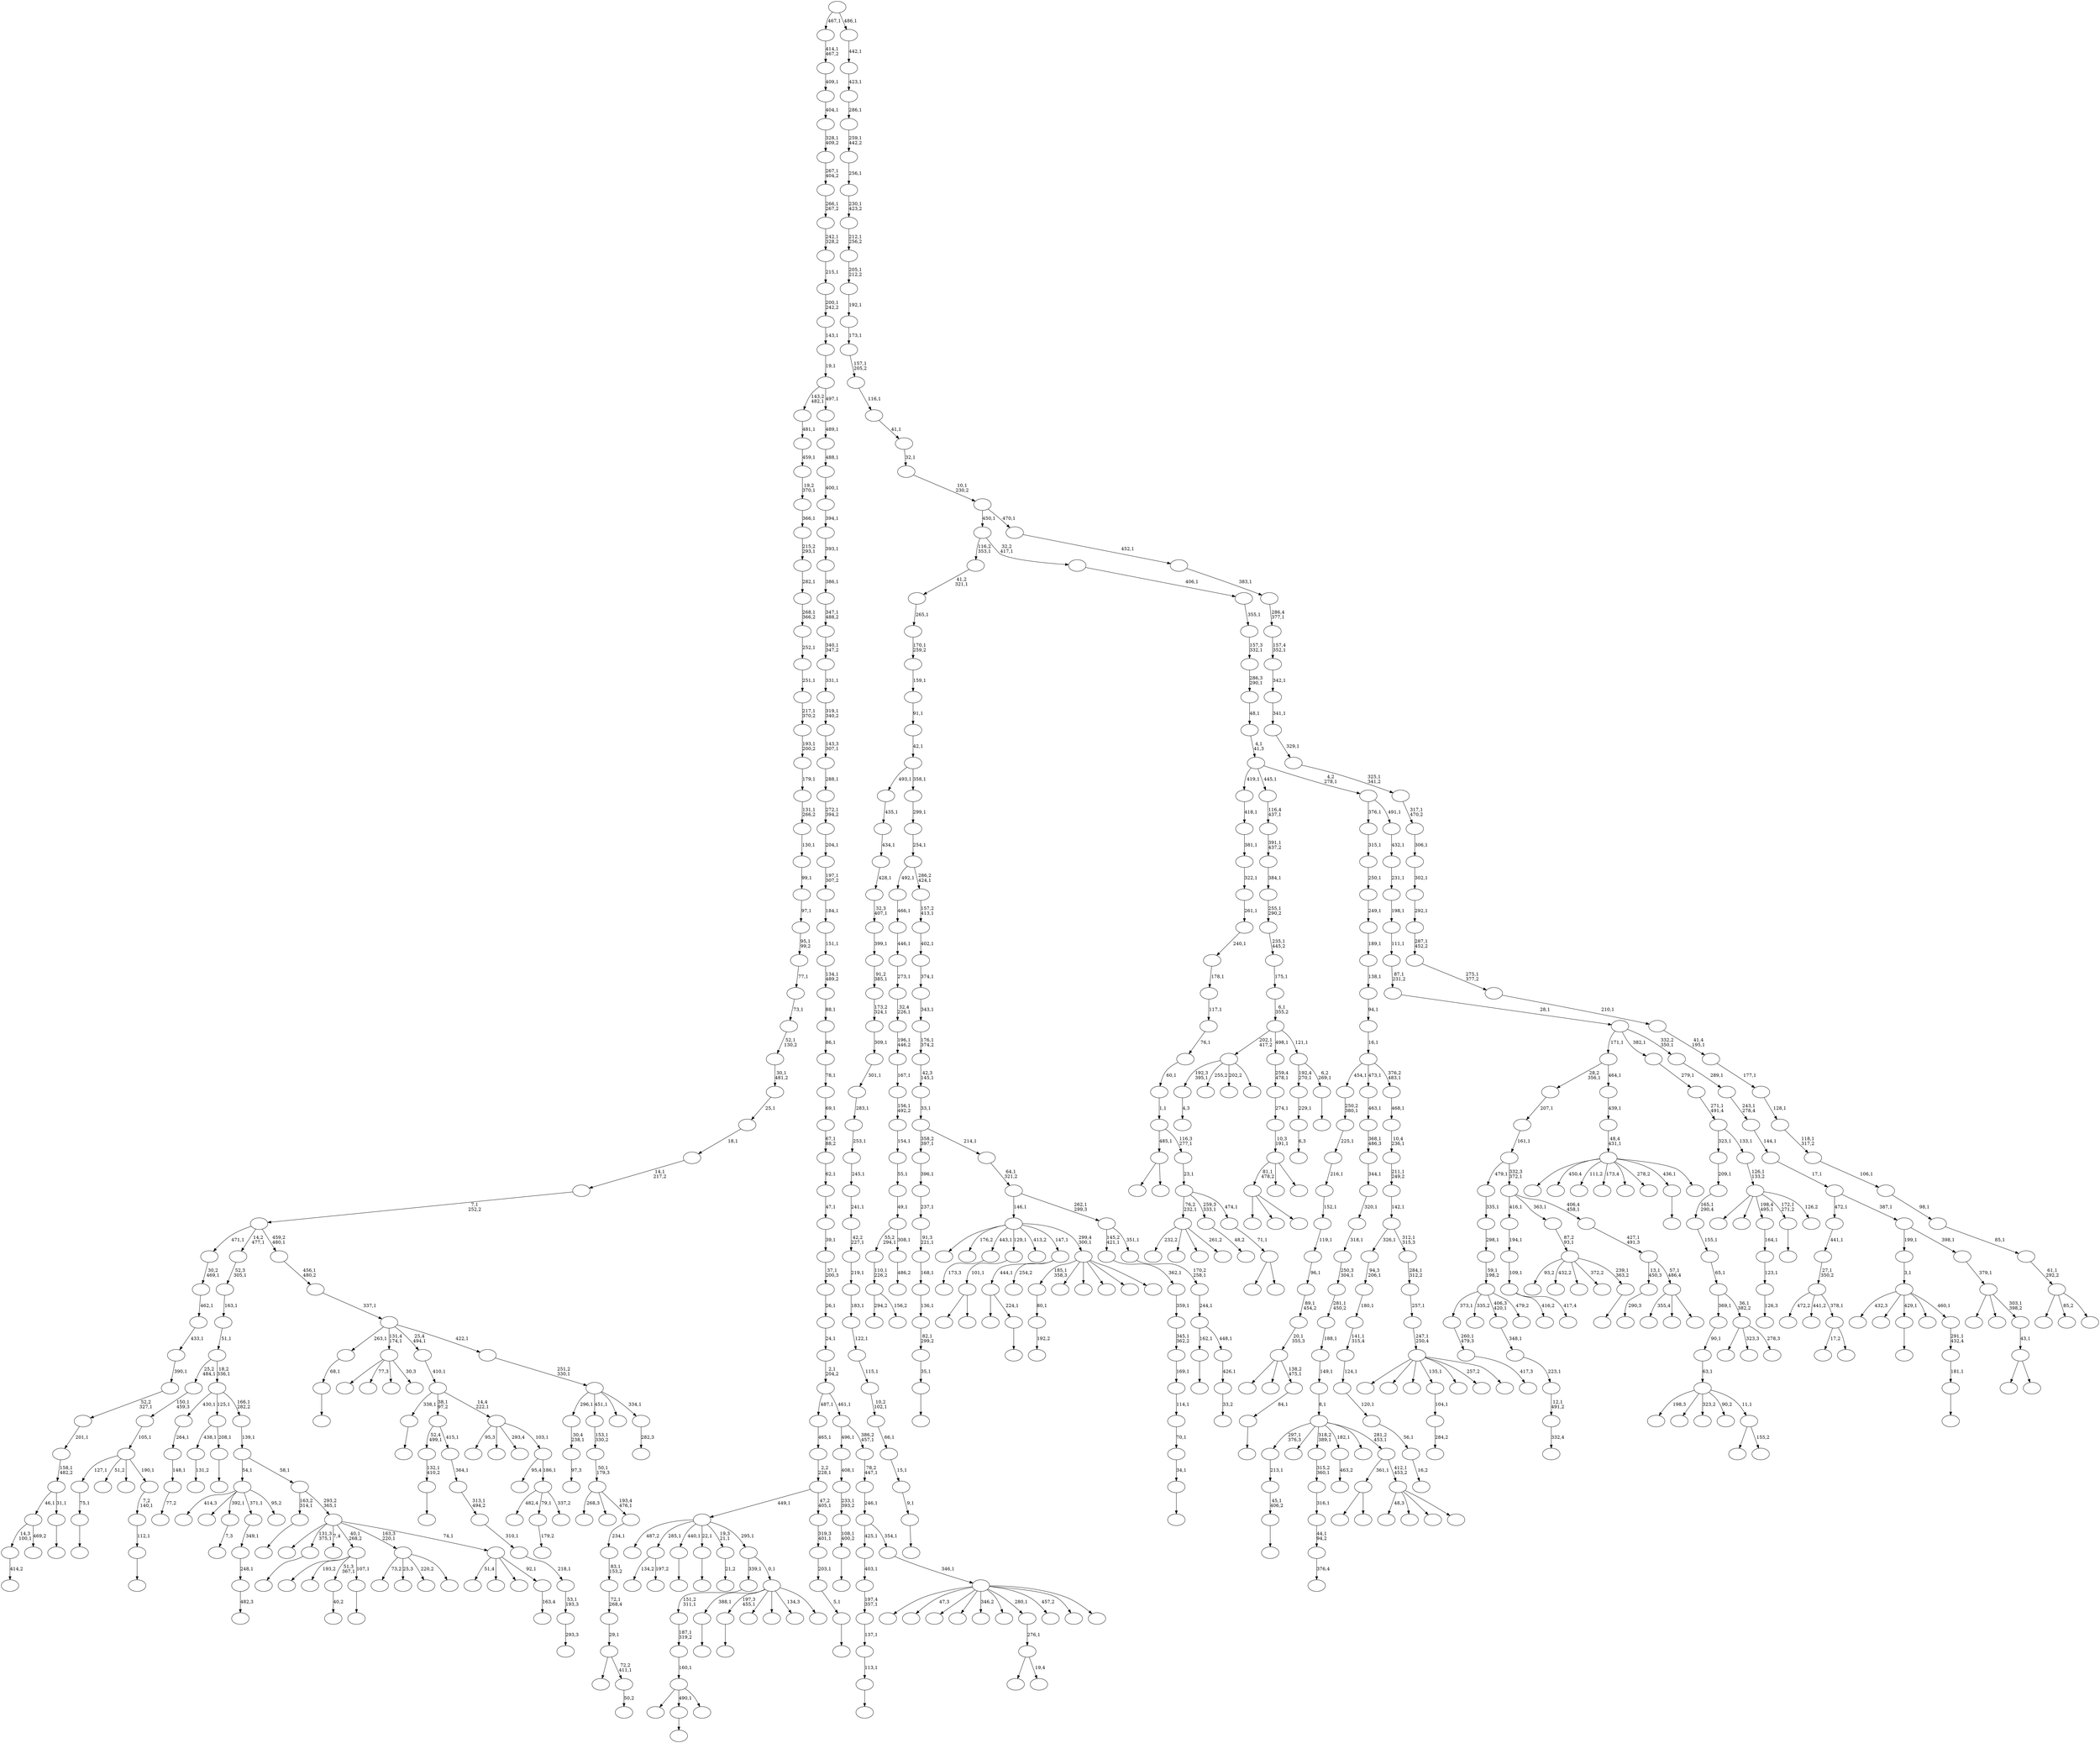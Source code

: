 digraph T {
	700 [label=""]
	699 [label=""]
	698 [label=""]
	697 [label=""]
	696 [label=""]
	695 [label=""]
	694 [label=""]
	693 [label=""]
	692 [label=""]
	691 [label=""]
	690 [label=""]
	689 [label=""]
	688 [label=""]
	687 [label=""]
	686 [label=""]
	685 [label=""]
	684 [label=""]
	683 [label=""]
	682 [label=""]
	681 [label=""]
	680 [label=""]
	679 [label=""]
	678 [label=""]
	677 [label=""]
	676 [label=""]
	675 [label=""]
	674 [label=""]
	673 [label=""]
	672 [label=""]
	671 [label=""]
	670 [label=""]
	669 [label=""]
	668 [label=""]
	667 [label=""]
	666 [label=""]
	665 [label=""]
	664 [label=""]
	663 [label=""]
	662 [label=""]
	661 [label=""]
	660 [label=""]
	659 [label=""]
	658 [label=""]
	657 [label=""]
	656 [label=""]
	655 [label=""]
	654 [label=""]
	653 [label=""]
	652 [label=""]
	651 [label=""]
	650 [label=""]
	649 [label=""]
	648 [label=""]
	647 [label=""]
	646 [label=""]
	645 [label=""]
	644 [label=""]
	643 [label=""]
	642 [label=""]
	641 [label=""]
	640 [label=""]
	639 [label=""]
	638 [label=""]
	637 [label=""]
	636 [label=""]
	635 [label=""]
	634 [label=""]
	633 [label=""]
	632 [label=""]
	631 [label=""]
	630 [label=""]
	629 [label=""]
	628 [label=""]
	627 [label=""]
	626 [label=""]
	625 [label=""]
	624 [label=""]
	623 [label=""]
	622 [label=""]
	621 [label=""]
	620 [label=""]
	619 [label=""]
	618 [label=""]
	617 [label=""]
	616 [label=""]
	615 [label=""]
	614 [label=""]
	613 [label=""]
	612 [label=""]
	611 [label=""]
	610 [label=""]
	609 [label=""]
	608 [label=""]
	607 [label=""]
	606 [label=""]
	605 [label=""]
	604 [label=""]
	603 [label=""]
	602 [label=""]
	601 [label=""]
	600 [label=""]
	599 [label=""]
	598 [label=""]
	597 [label=""]
	596 [label=""]
	595 [label=""]
	594 [label=""]
	593 [label=""]
	592 [label=""]
	591 [label=""]
	590 [label=""]
	589 [label=""]
	588 [label=""]
	587 [label=""]
	586 [label=""]
	585 [label=""]
	584 [label=""]
	583 [label=""]
	582 [label=""]
	581 [label=""]
	580 [label=""]
	579 [label=""]
	578 [label=""]
	577 [label=""]
	576 [label=""]
	575 [label=""]
	574 [label=""]
	573 [label=""]
	572 [label=""]
	571 [label=""]
	570 [label=""]
	569 [label=""]
	568 [label=""]
	567 [label=""]
	566 [label=""]
	565 [label=""]
	564 [label=""]
	563 [label=""]
	562 [label=""]
	561 [label=""]
	560 [label=""]
	559 [label=""]
	558 [label=""]
	557 [label=""]
	556 [label=""]
	555 [label=""]
	554 [label=""]
	553 [label=""]
	552 [label=""]
	551 [label=""]
	550 [label=""]
	549 [label=""]
	548 [label=""]
	547 [label=""]
	546 [label=""]
	545 [label=""]
	544 [label=""]
	543 [label=""]
	542 [label=""]
	541 [label=""]
	540 [label=""]
	539 [label=""]
	538 [label=""]
	537 [label=""]
	536 [label=""]
	535 [label=""]
	534 [label=""]
	533 [label=""]
	532 [label=""]
	531 [label=""]
	530 [label=""]
	529 [label=""]
	528 [label=""]
	527 [label=""]
	526 [label=""]
	525 [label=""]
	524 [label=""]
	523 [label=""]
	522 [label=""]
	521 [label=""]
	520 [label=""]
	519 [label=""]
	518 [label=""]
	517 [label=""]
	516 [label=""]
	515 [label=""]
	514 [label=""]
	513 [label=""]
	512 [label=""]
	511 [label=""]
	510 [label=""]
	509 [label=""]
	508 [label=""]
	507 [label=""]
	506 [label=""]
	505 [label=""]
	504 [label=""]
	503 [label=""]
	502 [label=""]
	501 [label=""]
	500 [label=""]
	499 [label=""]
	498 [label=""]
	497 [label=""]
	496 [label=""]
	495 [label=""]
	494 [label=""]
	493 [label=""]
	492 [label=""]
	491 [label=""]
	490 [label=""]
	489 [label=""]
	488 [label=""]
	487 [label=""]
	486 [label=""]
	485 [label=""]
	484 [label=""]
	483 [label=""]
	482 [label=""]
	481 [label=""]
	480 [label=""]
	479 [label=""]
	478 [label=""]
	477 [label=""]
	476 [label=""]
	475 [label=""]
	474 [label=""]
	473 [label=""]
	472 [label=""]
	471 [label=""]
	470 [label=""]
	469 [label=""]
	468 [label=""]
	467 [label=""]
	466 [label=""]
	465 [label=""]
	464 [label=""]
	463 [label=""]
	462 [label=""]
	461 [label=""]
	460 [label=""]
	459 [label=""]
	458 [label=""]
	457 [label=""]
	456 [label=""]
	455 [label=""]
	454 [label=""]
	453 [label=""]
	452 [label=""]
	451 [label=""]
	450 [label=""]
	449 [label=""]
	448 [label=""]
	447 [label=""]
	446 [label=""]
	445 [label=""]
	444 [label=""]
	443 [label=""]
	442 [label=""]
	441 [label=""]
	440 [label=""]
	439 [label=""]
	438 [label=""]
	437 [label=""]
	436 [label=""]
	435 [label=""]
	434 [label=""]
	433 [label=""]
	432 [label=""]
	431 [label=""]
	430 [label=""]
	429 [label=""]
	428 [label=""]
	427 [label=""]
	426 [label=""]
	425 [label=""]
	424 [label=""]
	423 [label=""]
	422 [label=""]
	421 [label=""]
	420 [label=""]
	419 [label=""]
	418 [label=""]
	417 [label=""]
	416 [label=""]
	415 [label=""]
	414 [label=""]
	413 [label=""]
	412 [label=""]
	411 [label=""]
	410 [label=""]
	409 [label=""]
	408 [label=""]
	407 [label=""]
	406 [label=""]
	405 [label=""]
	404 [label=""]
	403 [label=""]
	402 [label=""]
	401 [label=""]
	400 [label=""]
	399 [label=""]
	398 [label=""]
	397 [label=""]
	396 [label=""]
	395 [label=""]
	394 [label=""]
	393 [label=""]
	392 [label=""]
	391 [label=""]
	390 [label=""]
	389 [label=""]
	388 [label=""]
	387 [label=""]
	386 [label=""]
	385 [label=""]
	384 [label=""]
	383 [label=""]
	382 [label=""]
	381 [label=""]
	380 [label=""]
	379 [label=""]
	378 [label=""]
	377 [label=""]
	376 [label=""]
	375 [label=""]
	374 [label=""]
	373 [label=""]
	372 [label=""]
	371 [label=""]
	370 [label=""]
	369 [label=""]
	368 [label=""]
	367 [label=""]
	366 [label=""]
	365 [label=""]
	364 [label=""]
	363 [label=""]
	362 [label=""]
	361 [label=""]
	360 [label=""]
	359 [label=""]
	358 [label=""]
	357 [label=""]
	356 [label=""]
	355 [label=""]
	354 [label=""]
	353 [label=""]
	352 [label=""]
	351 [label=""]
	350 [label=""]
	349 [label=""]
	348 [label=""]
	347 [label=""]
	346 [label=""]
	345 [label=""]
	344 [label=""]
	343 [label=""]
	342 [label=""]
	341 [label=""]
	340 [label=""]
	339 [label=""]
	338 [label=""]
	337 [label=""]
	336 [label=""]
	335 [label=""]
	334 [label=""]
	333 [label=""]
	332 [label=""]
	331 [label=""]
	330 [label=""]
	329 [label=""]
	328 [label=""]
	327 [label=""]
	326 [label=""]
	325 [label=""]
	324 [label=""]
	323 [label=""]
	322 [label=""]
	321 [label=""]
	320 [label=""]
	319 [label=""]
	318 [label=""]
	317 [label=""]
	316 [label=""]
	315 [label=""]
	314 [label=""]
	313 [label=""]
	312 [label=""]
	311 [label=""]
	310 [label=""]
	309 [label=""]
	308 [label=""]
	307 [label=""]
	306 [label=""]
	305 [label=""]
	304 [label=""]
	303 [label=""]
	302 [label=""]
	301 [label=""]
	300 [label=""]
	299 [label=""]
	298 [label=""]
	297 [label=""]
	296 [label=""]
	295 [label=""]
	294 [label=""]
	293 [label=""]
	292 [label=""]
	291 [label=""]
	290 [label=""]
	289 [label=""]
	288 [label=""]
	287 [label=""]
	286 [label=""]
	285 [label=""]
	284 [label=""]
	283 [label=""]
	282 [label=""]
	281 [label=""]
	280 [label=""]
	279 [label=""]
	278 [label=""]
	277 [label=""]
	276 [label=""]
	275 [label=""]
	274 [label=""]
	273 [label=""]
	272 [label=""]
	271 [label=""]
	270 [label=""]
	269 [label=""]
	268 [label=""]
	267 [label=""]
	266 [label=""]
	265 [label=""]
	264 [label=""]
	263 [label=""]
	262 [label=""]
	261 [label=""]
	260 [label=""]
	259 [label=""]
	258 [label=""]
	257 [label=""]
	256 [label=""]
	255 [label=""]
	254 [label=""]
	253 [label=""]
	252 [label=""]
	251 [label=""]
	250 [label=""]
	249 [label=""]
	248 [label=""]
	247 [label=""]
	246 [label=""]
	245 [label=""]
	244 [label=""]
	243 [label=""]
	242 [label=""]
	241 [label=""]
	240 [label=""]
	239 [label=""]
	238 [label=""]
	237 [label=""]
	236 [label=""]
	235 [label=""]
	234 [label=""]
	233 [label=""]
	232 [label=""]
	231 [label=""]
	230 [label=""]
	229 [label=""]
	228 [label=""]
	227 [label=""]
	226 [label=""]
	225 [label=""]
	224 [label=""]
	223 [label=""]
	222 [label=""]
	221 [label=""]
	220 [label=""]
	219 [label=""]
	218 [label=""]
	217 [label=""]
	216 [label=""]
	215 [label=""]
	214 [label=""]
	213 [label=""]
	212 [label=""]
	211 [label=""]
	210 [label=""]
	209 [label=""]
	208 [label=""]
	207 [label=""]
	206 [label=""]
	205 [label=""]
	204 [label=""]
	203 [label=""]
	202 [label=""]
	201 [label=""]
	200 [label=""]
	199 [label=""]
	198 [label=""]
	197 [label=""]
	196 [label=""]
	195 [label=""]
	194 [label=""]
	193 [label=""]
	192 [label=""]
	191 [label=""]
	190 [label=""]
	189 [label=""]
	188 [label=""]
	187 [label=""]
	186 [label=""]
	185 [label=""]
	184 [label=""]
	183 [label=""]
	182 [label=""]
	181 [label=""]
	180 [label=""]
	179 [label=""]
	178 [label=""]
	177 [label=""]
	176 [label=""]
	175 [label=""]
	174 [label=""]
	173 [label=""]
	172 [label=""]
	171 [label=""]
	170 [label=""]
	169 [label=""]
	168 [label=""]
	167 [label=""]
	166 [label=""]
	165 [label=""]
	164 [label=""]
	163 [label=""]
	162 [label=""]
	161 [label=""]
	160 [label=""]
	159 [label=""]
	158 [label=""]
	157 [label=""]
	156 [label=""]
	155 [label=""]
	154 [label=""]
	153 [label=""]
	152 [label=""]
	151 [label=""]
	150 [label=""]
	149 [label=""]
	148 [label=""]
	147 [label=""]
	146 [label=""]
	145 [label=""]
	144 [label=""]
	143 [label=""]
	142 [label=""]
	141 [label=""]
	140 [label=""]
	139 [label=""]
	138 [label=""]
	137 [label=""]
	136 [label=""]
	135 [label=""]
	134 [label=""]
	133 [label=""]
	132 [label=""]
	131 [label=""]
	130 [label=""]
	129 [label=""]
	128 [label=""]
	127 [label=""]
	126 [label=""]
	125 [label=""]
	124 [label=""]
	123 [label=""]
	122 [label=""]
	121 [label=""]
	120 [label=""]
	119 [label=""]
	118 [label=""]
	117 [label=""]
	116 [label=""]
	115 [label=""]
	114 [label=""]
	113 [label=""]
	112 [label=""]
	111 [label=""]
	110 [label=""]
	109 [label=""]
	108 [label=""]
	107 [label=""]
	106 [label=""]
	105 [label=""]
	104 [label=""]
	103 [label=""]
	102 [label=""]
	101 [label=""]
	100 [label=""]
	99 [label=""]
	98 [label=""]
	97 [label=""]
	96 [label=""]
	95 [label=""]
	94 [label=""]
	93 [label=""]
	92 [label=""]
	91 [label=""]
	90 [label=""]
	89 [label=""]
	88 [label=""]
	87 [label=""]
	86 [label=""]
	85 [label=""]
	84 [label=""]
	83 [label=""]
	82 [label=""]
	81 [label=""]
	80 [label=""]
	79 [label=""]
	78 [label=""]
	77 [label=""]
	76 [label=""]
	75 [label=""]
	74 [label=""]
	73 [label=""]
	72 [label=""]
	71 [label=""]
	70 [label=""]
	69 [label=""]
	68 [label=""]
	67 [label=""]
	66 [label=""]
	65 [label=""]
	64 [label=""]
	63 [label=""]
	62 [label=""]
	61 [label=""]
	60 [label=""]
	59 [label=""]
	58 [label=""]
	57 [label=""]
	56 [label=""]
	55 [label=""]
	54 [label=""]
	53 [label=""]
	52 [label=""]
	51 [label=""]
	50 [label=""]
	49 [label=""]
	48 [label=""]
	47 [label=""]
	46 [label=""]
	45 [label=""]
	44 [label=""]
	43 [label=""]
	42 [label=""]
	41 [label=""]
	40 [label=""]
	39 [label=""]
	38 [label=""]
	37 [label=""]
	36 [label=""]
	35 [label=""]
	34 [label=""]
	33 [label=""]
	32 [label=""]
	31 [label=""]
	30 [label=""]
	29 [label=""]
	28 [label=""]
	27 [label=""]
	26 [label=""]
	25 [label=""]
	24 [label=""]
	23 [label=""]
	22 [label=""]
	21 [label=""]
	20 [label=""]
	19 [label=""]
	18 [label=""]
	17 [label=""]
	16 [label=""]
	15 [label=""]
	14 [label=""]
	13 [label=""]
	12 [label=""]
	11 [label=""]
	10 [label=""]
	9 [label=""]
	8 [label=""]
	7 [label=""]
	6 [label=""]
	5 [label=""]
	4 [label=""]
	3 [label=""]
	2 [label=""]
	1 [label=""]
	0 [label=""]
	699 -> 700 [label="97,3"]
	698 -> 699 [label="30,4\n238,1"]
	694 -> 695 [label="131,2"]
	691 -> 692 [label="414,2"]
	684 -> 685 [label="4,3"]
	682 -> 683 [label="16,2"]
	681 -> 682 [label="56,1"]
	680 -> 681 [label="120,1"]
	679 -> 680 [label="124,1"]
	678 -> 679 [label="141,1\n315,4"]
	677 -> 678 [label="180,1"]
	676 -> 677 [label="94,3\n206,1"]
	674 -> 675 [label=""]
	673 -> 674 [label="75,1"]
	662 -> 663 [label=""]
	659 -> 660 [label=""]
	658 -> 659 [label="35,1"]
	657 -> 658 [label="82,1\n299,2"]
	656 -> 657 [label="136,1"]
	655 -> 656 [label="168,1"]
	654 -> 655 [label="91,3\n221,1"]
	653 -> 654 [label="237,1"]
	652 -> 653 [label="396,1"]
	650 -> 651 [label="192,2"]
	649 -> 650 [label="80,1"]
	642 -> 643 [label=""]
	629 -> 630 [label=""]
	628 -> 629 [label="45,1\n406,2"]
	627 -> 628 [label="213,1"]
	619 -> 620 [label=""]
	615 -> 616 [label=""]
	612 -> 613 [label=""]
	611 -> 612 [label="132,1\n410,2"]
	601 -> 602 [label="290,3"]
	599 -> 600 [label="173,3"]
	596 -> 597 [label=""]
	595 -> 596 [label="9,1"]
	594 -> 595 [label="15,1"]
	593 -> 594 [label="66,1"]
	592 -> 593 [label="10,2\n102,1"]
	591 -> 592 [label="115,1"]
	590 -> 591 [label="122,1"]
	589 -> 590 [label="183,1"]
	588 -> 589 [label="219,1"]
	587 -> 588 [label="42,2\n227,1"]
	586 -> 587 [label="241,1"]
	585 -> 586 [label="245,1"]
	584 -> 585 [label="253,1"]
	583 -> 584 [label="283,1"]
	582 -> 583 [label="301,1"]
	581 -> 582 [label="309,1"]
	580 -> 581 [label="173,2\n324,1"]
	579 -> 580 [label="91,2\n385,1"]
	578 -> 579 [label="399,1"]
	577 -> 578 [label="32,3\n407,1"]
	576 -> 577 [label="428,1"]
	575 -> 576 [label="434,1"]
	574 -> 575 [label="435,1"]
	572 -> 573 [label=""]
	569 -> 570 [label="284,2"]
	568 -> 569 [label="104,1"]
	565 -> 566 [label="6,3"]
	564 -> 565 [label="229,1"]
	562 -> 646 [label="134,2"]
	562 -> 563 [label="197,2"]
	560 -> 561 [label=""]
	557 -> 558 [label=""]
	556 -> 557 [label="34,1"]
	555 -> 556 [label="70,1"]
	554 -> 555 [label="114,1"]
	553 -> 554 [label="169,1"]
	552 -> 553 [label="345,1\n362,2"]
	551 -> 552 [label="359,1"]
	550 -> 551 [label="362,1"]
	548 -> 549 [label="417,3"]
	547 -> 548 [label="260,1\n479,3"]
	545 -> 664 [label=""]
	545 -> 623 [label=""]
	545 -> 546 [label=""]
	543 -> 544 [label=""]
	542 -> 543 [label="108,1\n400,2"]
	541 -> 542 [label="233,1\n393,2"]
	540 -> 541 [label="408,1"]
	537 -> 637 [label=""]
	537 -> 538 [label=""]
	536 -> 537 [label="101,1"]
	533 -> 534 [label="7,3"]
	529 -> 696 [label="294,2"]
	529 -> 530 [label="156,2"]
	528 -> 529 [label="110,1\n226,2"]
	526 -> 527 [label="40,2"]
	524 -> 525 [label=""]
	523 -> 524 [label="112,1"]
	522 -> 523 [label="7,2\n140,1"]
	521 -> 673 [label="127,1"]
	521 -> 648 [label="51,2"]
	521 -> 604 [label=""]
	521 -> 522 [label="190,1"]
	520 -> 521 [label="105,1"]
	519 -> 520 [label="150,1\n459,3"]
	517 -> 518 [label=""]
	511 -> 512 [label=""]
	510 -> 511 [label="68,1"]
	508 -> 509 [label=""]
	507 -> 626 [label=""]
	507 -> 508 [label="224,1"]
	505 -> 506 [label="486,2"]
	504 -> 528 [label="55,2\n294,1"]
	504 -> 505 [label="308,1"]
	503 -> 504 [label="49,1"]
	502 -> 503 [label="55,1"]
	501 -> 502 [label="154,1"]
	500 -> 501 [label="156,1\n492,2"]
	499 -> 500 [label="167,1"]
	498 -> 499 [label="196,1\n446,2"]
	497 -> 498 [label="32,4\n226,1"]
	496 -> 497 [label="273,1"]
	495 -> 496 [label="446,1"]
	494 -> 495 [label="466,1"]
	492 -> 493 [label=""]
	487 -> 684 [label="192,3\n395,1"]
	487 -> 661 [label="255,2"]
	487 -> 607 [label="202,2"]
	487 -> 488 [label=""]
	484 -> 485 [label=""]
	480 -> 516 [label="416,2"]
	480 -> 481 [label="417,4"]
	479 -> 480 [label="109,1"]
	478 -> 479 [label="194,1"]
	470 -> 471 [label="293,3"]
	469 -> 470 [label="53,1\n193,3"]
	468 -> 469 [label="218,1"]
	467 -> 468 [label="310,1"]
	466 -> 467 [label="313,1\n494,2"]
	465 -> 466 [label="364,1"]
	464 -> 611 [label="52,4\n499,1"]
	464 -> 465 [label="415,1"]
	461 -> 462 [label="126,3"]
	460 -> 461 [label="123,1"]
	459 -> 460 [label="164,1"]
	457 -> 458 [label=""]
	450 -> 451 [label="376,4"]
	449 -> 450 [label="44,1\n94,2"]
	448 -> 449 [label="316,1"]
	447 -> 448 [label="315,2\n360,1"]
	445 -> 446 [label="463,2"]
	443 -> 444 [label=""]
	442 -> 443 [label="84,1"]
	441 -> 515 [label=""]
	441 -> 513 [label=""]
	441 -> 442 [label="138,2\n475,1"]
	440 -> 441 [label="20,1\n355,3"]
	439 -> 440 [label="89,1\n454,2"]
	438 -> 439 [label="96,1"]
	437 -> 438 [label="119,1"]
	436 -> 437 [label="152,1"]
	435 -> 436 [label="216,1"]
	434 -> 435 [label="225,1"]
	433 -> 434 [label="250,2\n380,1"]
	431 -> 432 [label="21,2"]
	429 -> 430 [label="482,3"]
	428 -> 429 [label="248,1"]
	427 -> 428 [label="349,1"]
	425 -> 618 [label="232,2"]
	425 -> 531 [label=""]
	425 -> 472 [label=""]
	425 -> 426 [label="261,2"]
	420 -> 609 [label=""]
	420 -> 421 [label="155,2"]
	419 -> 690 [label="198,3"]
	419 -> 640 [label=""]
	419 -> 633 [label="323,2"]
	419 -> 598 [label="90,2"]
	419 -> 420 [label="11,1"]
	418 -> 419 [label="63,1"]
	417 -> 418 [label="90,1"]
	415 -> 416 [label=""]
	414 -> 415 [label="113,1"]
	413 -> 414 [label="137,1"]
	412 -> 413 [label="197,4\n357,1"]
	411 -> 412 [label="403,1"]
	405 -> 507 [label="444,1"]
	405 -> 406 [label="254,2"]
	403 -> 691 [label="14,3\n100,1"]
	403 -> 404 [label="469,2"]
	400 -> 401 [label=""]
	399 -> 645 [label=""]
	399 -> 567 [label="193,2"]
	399 -> 526 [label="51,3\n367,1"]
	399 -> 400 [label="107,1"]
	397 -> 398 [label="48,2"]
	395 -> 687 [label="17,2"]
	395 -> 396 [label=""]
	394 -> 689 [label="472,2"]
	394 -> 473 [label="441,2"]
	394 -> 395 [label="378,1"]
	393 -> 394 [label="27,1\n350,2"]
	392 -> 393 [label="441,1"]
	390 -> 391 [label="77,2"]
	389 -> 390 [label="148,1"]
	388 -> 389 [label="264,1"]
	384 -> 385 [label=""]
	383 -> 384 [label="181,1"]
	382 -> 383 [label="291,1\n432,4"]
	381 -> 672 [label="432,3"]
	381 -> 668 [label=""]
	381 -> 615 [label="429,1"]
	381 -> 475 [label=""]
	381 -> 382 [label="460,1"]
	380 -> 381 [label="3,1"]
	377 -> 378 [label=""]
	376 -> 403 [label="46,1"]
	376 -> 377 [label="31,1"]
	375 -> 376 [label="158,1\n482,2"]
	374 -> 375 [label="201,1"]
	373 -> 374 [label="52,2\n327,1"]
	372 -> 373 [label="390,1"]
	371 -> 372 [label="433,1"]
	370 -> 371 [label="462,1"]
	369 -> 370 [label="30,2\n469,1"]
	367 -> 532 [label=""]
	367 -> 368 [label=""]
	364 -> 614 [label=""]
	364 -> 559 [label="323,3"]
	364 -> 365 [label="278,3"]
	363 -> 417 [label="369,1"]
	363 -> 364 [label="36,1\n382,2"]
	362 -> 363 [label="65,1"]
	361 -> 362 [label="155,1"]
	360 -> 361 [label="165,1\n290,4"]
	359 -> 360 [label="209,1"]
	357 -> 634 [label="414,3"]
	357 -> 610 [label=""]
	357 -> 533 [label="392,1"]
	357 -> 427 [label="371,1"]
	357 -> 358 [label="95,2"]
	355 -> 356 [label="332,4"]
	354 -> 355 [label="12,1\n491,2"]
	353 -> 354 [label="223,1"]
	352 -> 353 [label="348,1"]
	346 -> 347 [label=""]
	345 -> 694 [label="438,1"]
	345 -> 346 [label="208,1"]
	343 -> 622 [label=""]
	343 -> 605 [label="77,3"]
	343 -> 571 [label=""]
	343 -> 344 [label="30,3"]
	340 -> 539 [label=""]
	340 -> 341 [label=""]
	337 -> 636 [label=""]
	337 -> 457 [label="490,1"]
	337 -> 338 [label=""]
	336 -> 337 [label="160,1"]
	335 -> 336 [label="187,1\n319,2"]
	334 -> 335 [label="151,2\n311,1"]
	332 -> 454 [label=""]
	332 -> 333 [label="19,4"]
	331 -> 332 [label="276,1"]
	327 -> 671 [label="73,2"]
	327 -> 486 [label="25,3"]
	327 -> 482 [label="220,2"]
	327 -> 328 [label=""]
	325 -> 326 [label=""]
	324 -> 624 [label="93,2"]
	324 -> 490 [label="432,2"]
	324 -> 410 [label=""]
	324 -> 350 [label="372,2"]
	324 -> 325 [label="239,1\n363,2"]
	323 -> 324 [label="87,2\n93,1"]
	321 -> 697 [label="48,3"]
	321 -> 514 [label=""]
	321 -> 452 [label=""]
	321 -> 322 [label=""]
	320 -> 367 [label="361,1"]
	320 -> 321 [label="412,1\n453,2"]
	319 -> 627 [label="297,1\n376,3"]
	319 -> 608 [label=""]
	319 -> 447 [label="318,2\n389,1"]
	319 -> 445 [label="182,1"]
	319 -> 379 [label=""]
	319 -> 320 [label="281,2\n453,1"]
	318 -> 319 [label="8,1"]
	317 -> 318 [label="149,1"]
	316 -> 317 [label="188,1"]
	315 -> 316 [label="281,1\n450,2"]
	314 -> 315 [label="250,3\n304,1"]
	313 -> 314 [label="318,1"]
	312 -> 313 [label="320,1"]
	311 -> 312 [label="344,1"]
	310 -> 311 [label="368,1\n486,3"]
	309 -> 310 [label="463,1"]
	307 -> 308 [label="179,2"]
	305 -> 306 [label="163,4"]
	304 -> 667 [label="51,4"]
	304 -> 647 [label=""]
	304 -> 603 [label=""]
	304 -> 305 [label="92,1"]
	303 -> 632 [label=""]
	303 -> 560 [label="131,3\n375,1"]
	303 -> 483 [label="7,4"]
	303 -> 399 [label="40,1\n268,2"]
	303 -> 327 [label="163,3\n220,1"]
	303 -> 304 [label="74,1"]
	302 -> 517 [label="163,2\n314,1"]
	302 -> 303 [label="293,2\n365,1"]
	301 -> 357 [label="54,1"]
	301 -> 302 [label="58,1"]
	300 -> 301 [label="139,1"]
	299 -> 388 [label="430,1"]
	299 -> 345 [label="125,1"]
	299 -> 300 [label="166,1\n282,2"]
	298 -> 519 [label="25,2\n484,1"]
	298 -> 299 [label="18,2\n336,1"]
	297 -> 298 [label="51,1"]
	296 -> 297 [label="163,1"]
	295 -> 296 [label="52,3\n305,1"]
	293 -> 547 [label="373,1"]
	293 -> 408 [label="335,2"]
	293 -> 352 [label="406,3\n420,1"]
	293 -> 294 [label="479,2"]
	292 -> 293 [label="59,1\n198,2"]
	291 -> 292 [label="298,1"]
	290 -> 291 [label="335,1"]
	288 -> 289 [label=""]
	286 -> 287 [label=""]
	284 -> 688 [label=""]
	284 -> 670 [label=""]
	284 -> 621 [label=""]
	284 -> 568 [label="135,1"]
	284 -> 455 [label=""]
	284 -> 330 [label="257,2"]
	284 -> 285 [label=""]
	283 -> 284 [label="247,1\n250,4"]
	282 -> 283 [label="257,1"]
	281 -> 282 [label="284,1\n312,2"]
	280 -> 676 [label="326,1"]
	280 -> 281 [label="312,1\n315,3"]
	279 -> 280 [label="142,1"]
	278 -> 279 [label="211,1\n249,2"]
	277 -> 278 [label="10,4\n236,1"]
	276 -> 277 [label="468,1"]
	275 -> 433 [label="454,1"]
	275 -> 309 [label="473,1"]
	275 -> 276 [label="376,2\n483,1"]
	274 -> 275 [label="16,1"]
	273 -> 274 [label="94,1"]
	272 -> 273 [label="138,1"]
	271 -> 272 [label="189,1"]
	270 -> 271 [label="249,1"]
	269 -> 270 [label="250,1"]
	268 -> 269 [label="315,1"]
	265 -> 642 [label="388,1"]
	265 -> 619 [label="197,3\n455,1"]
	265 -> 476 [label=""]
	265 -> 409 [label=""]
	265 -> 351 [label="134,3"]
	265 -> 266 [label=""]
	264 -> 334 [label="339,1"]
	264 -> 265 [label="0,1"]
	263 -> 638 [label="487,2"]
	263 -> 562 [label="285,1"]
	263 -> 492 [label="440,1"]
	263 -> 484 [label="22,1"]
	263 -> 431 [label="19,3\n21,1"]
	263 -> 264 [label="295,1"]
	260 -> 606 [label="355,4"]
	260 -> 342 [label=""]
	260 -> 261 [label=""]
	259 -> 601 [label="13,1\n450,3"]
	259 -> 260 [label="57,1\n486,4"]
	258 -> 259 [label="427,1\n491,3"]
	257 -> 478 [label="416,1"]
	257 -> 323 [label="363,1"]
	257 -> 258 [label="406,4\n458,1"]
	256 -> 290 [label="479,1"]
	256 -> 257 [label="332,3\n372,1"]
	255 -> 256 [label="161,1"]
	254 -> 255 [label="207,1"]
	252 -> 545 [label="81,1\n478,2"]
	252 -> 491 [label=""]
	252 -> 253 [label=""]
	251 -> 252 [label="10,3\n191,1"]
	250 -> 251 [label="274,1"]
	249 -> 250 [label="259,4\n478,1"]
	247 -> 649 [label="185,1\n358,3"]
	247 -> 489 [label=""]
	247 -> 463 [label=""]
	247 -> 407 [label=""]
	247 -> 339 [label=""]
	247 -> 248 [label=""]
	246 -> 665 [label=""]
	246 -> 639 [label="176,2"]
	246 -> 599 [label="443,1"]
	246 -> 536 [label="129,1"]
	246 -> 535 [label="413,2"]
	246 -> 405 [label="147,1"]
	246 -> 247 [label="299,4\n300,1"]
	241 -> 242 [label="50,2"]
	240 -> 686 [label=""]
	240 -> 241 [label="72,2\n411,1"]
	239 -> 240 [label="29,1"]
	238 -> 239 [label="72,1\n268,4"]
	237 -> 238 [label="83,1\n153,2"]
	236 -> 237 [label="234,1"]
	235 -> 617 [label="268,3"]
	235 -> 243 [label=""]
	235 -> 236 [label="193,4\n476,1"]
	234 -> 235 [label="50,1\n179,3"]
	233 -> 234 [label="153,1\n330,2"]
	231 -> 631 [label="482,4"]
	231 -> 307 [label="79,1"]
	231 -> 232 [label="337,2"]
	230 -> 262 [label="95,4"]
	230 -> 231 [label="186,1"]
	229 -> 693 [label="95,3"]
	229 -> 267 [label=""]
	229 -> 244 [label="293,4"]
	229 -> 230 [label="103,1"]
	228 -> 662 [label="338,1"]
	228 -> 464 [label="38,1\n97,2"]
	228 -> 229 [label="14,4\n222,1"]
	227 -> 228 [label="410,1"]
	225 -> 349 [label=""]
	225 -> 226 [label=""]
	224 -> 225 [label="71,1"]
	223 -> 425 [label="76,2\n232,1"]
	223 -> 397 [label="259,3\n333,1"]
	223 -> 224 [label="474,1"]
	222 -> 223 [label="23,1"]
	221 -> 340 [label="485,1"]
	221 -> 222 [label="116,3\n277,1"]
	220 -> 221 [label="1,1"]
	219 -> 220 [label="60,1"]
	218 -> 219 [label="76,1"]
	217 -> 218 [label="117,1"]
	216 -> 217 [label="178,1"]
	215 -> 216 [label="240,1"]
	214 -> 215 [label="261,1"]
	213 -> 214 [label="322,1"]
	212 -> 213 [label="381,1"]
	211 -> 212 [label="418,1"]
	209 -> 477 [label=""]
	209 -> 474 [label="450,4"]
	209 -> 423 [label="111,2"]
	209 -> 402 [label="173,4"]
	209 -> 386 [label=""]
	209 -> 366 [label="278,2"]
	209 -> 288 [label="436,1"]
	209 -> 210 [label=""]
	208 -> 209 [label="48,4\n431,1"]
	207 -> 208 [label="439,1"]
	206 -> 254 [label="28,2\n356,1"]
	206 -> 207 [label="464,1"]
	203 -> 204 [label="282,3"]
	202 -> 698 [label="296,1"]
	202 -> 233 [label="451,1"]
	202 -> 205 [label=""]
	202 -> 203 [label="334,1"]
	201 -> 202 [label="251,2\n330,1"]
	200 -> 510 [label="263,1"]
	200 -> 343 [label="131,4\n174,1"]
	200 -> 227 [label="25,4\n494,1"]
	200 -> 201 [label="422,1"]
	199 -> 200 [label="337,1"]
	198 -> 199 [label="456,1\n480,2"]
	197 -> 369 [label="471,1"]
	197 -> 295 [label="14,2\n477,1"]
	197 -> 198 [label="459,2\n480,1"]
	196 -> 197 [label="7,1\n252,2"]
	195 -> 196 [label="14,1\n217,2"]
	194 -> 195 [label="18,1"]
	193 -> 194 [label="25,1"]
	192 -> 193 [label="30,1\n481,2"]
	191 -> 192 [label="52,1\n130,2"]
	190 -> 191 [label="73,1"]
	189 -> 190 [label="77,1"]
	188 -> 189 [label="95,1\n99,2"]
	187 -> 188 [label="97,1"]
	186 -> 187 [label="99,1"]
	185 -> 186 [label="130,1"]
	184 -> 185 [label="131,1\n266,2"]
	183 -> 184 [label="179,1"]
	182 -> 183 [label="193,1\n200,2"]
	181 -> 182 [label="217,1\n370,2"]
	180 -> 181 [label="251,1"]
	179 -> 180 [label="252,1"]
	178 -> 179 [label="268,1\n366,2"]
	177 -> 178 [label="282,1"]
	176 -> 177 [label="215,2\n293,1"]
	175 -> 176 [label="366,1"]
	174 -> 175 [label="19,2\n370,1"]
	173 -> 174 [label="459,1"]
	172 -> 173 [label="481,1"]
	170 -> 171 [label=""]
	169 -> 170 [label="5,1"]
	168 -> 169 [label="203,1"]
	167 -> 168 [label="319,3\n401,1"]
	166 -> 263 [label="449,1"]
	166 -> 167 [label="47,2\n405,1"]
	165 -> 166 [label="2,2\n228,1"]
	164 -> 165 [label="465,1"]
	161 -> 162 [label=""]
	160 -> 564 [label="192,4\n270,1"]
	160 -> 161 [label="6,2\n269,1"]
	159 -> 487 [label="202,1\n417,2"]
	159 -> 249 [label="498,1"]
	159 -> 160 [label="121,1"]
	158 -> 159 [label="6,1\n355,2"]
	157 -> 158 [label="175,1"]
	156 -> 157 [label="235,1\n445,2"]
	155 -> 156 [label="255,1\n290,2"]
	154 -> 155 [label="384,1"]
	153 -> 154 [label="391,1\n437,2"]
	152 -> 153 [label="116,4\n437,1"]
	150 -> 669 [label=""]
	150 -> 625 [label=""]
	150 -> 459 [label="198,4\n495,1"]
	150 -> 286 [label="172,1\n271,2"]
	150 -> 151 [label="126,2"]
	149 -> 150 [label="126,1\n133,2"]
	148 -> 359 [label="323,1"]
	148 -> 149 [label="133,1"]
	147 -> 148 [label="271,1\n491,4"]
	146 -> 147 [label="279,1"]
	144 -> 666 [label=""]
	144 -> 644 [label="47,3"]
	144 -> 641 [label=""]
	144 -> 424 [label=""]
	144 -> 422 [label="346,2"]
	144 -> 387 [label=""]
	144 -> 331 [label="280,1"]
	144 -> 245 [label="457,2"]
	144 -> 163 [label=""]
	144 -> 145 [label=""]
	143 -> 144 [label="346,1"]
	142 -> 411 [label="425,1"]
	142 -> 143 [label="354,1"]
	141 -> 142 [label="246,1"]
	140 -> 141 [label="78,2\n447,1"]
	139 -> 540 [label="496,1"]
	139 -> 140 [label="386,2\n457,1"]
	138 -> 164 [label="487,1"]
	138 -> 139 [label="461,1"]
	137 -> 138 [label="2,1\n204,2"]
	136 -> 137 [label="24,1"]
	135 -> 136 [label="26,1"]
	134 -> 135 [label="37,1\n200,3"]
	133 -> 134 [label="39,1"]
	132 -> 133 [label="47,1"]
	131 -> 132 [label="62,1"]
	130 -> 131 [label="67,1\n88,2"]
	129 -> 130 [label="69,1"]
	128 -> 129 [label="78,1"]
	127 -> 128 [label="86,1"]
	126 -> 127 [label="88,1"]
	125 -> 126 [label="134,1\n489,2"]
	124 -> 125 [label="151,1"]
	123 -> 124 [label="184,1"]
	122 -> 123 [label="197,1\n307,2"]
	121 -> 122 [label="204,1"]
	120 -> 121 [label="272,1\n394,2"]
	119 -> 120 [label="288,1"]
	118 -> 119 [label="143,3\n307,1"]
	117 -> 118 [label="319,1\n340,2"]
	116 -> 117 [label="331,1"]
	115 -> 116 [label="340,1\n347,2"]
	114 -> 115 [label="347,1\n488,2"]
	113 -> 114 [label="386,1"]
	112 -> 113 [label="393,1"]
	111 -> 112 [label="394,1"]
	110 -> 111 [label="400,1"]
	109 -> 110 [label="488,1"]
	108 -> 109 [label="489,1"]
	107 -> 172 [label="143,2\n482,1"]
	107 -> 108 [label="497,1"]
	106 -> 107 [label="19,1"]
	105 -> 106 [label="143,1"]
	104 -> 105 [label="200,1\n242,2"]
	103 -> 104 [label="215,1"]
	102 -> 103 [label="242,1\n328,2"]
	101 -> 102 [label="266,1\n267,2"]
	100 -> 101 [label="267,1\n404,2"]
	99 -> 100 [label="328,1\n409,2"]
	98 -> 99 [label="404,1"]
	97 -> 98 [label="409,1"]
	96 -> 97 [label="414,1\n467,2"]
	94 -> 95 [label="33,2"]
	93 -> 94 [label="426,1"]
	92 -> 572 [label="162,1"]
	92 -> 93 [label="448,1"]
	91 -> 92 [label="244,1"]
	90 -> 91 [label="170,2\n258,1"]
	89 -> 550 [label="145,2\n421,1"]
	89 -> 90 [label="351,1"]
	88 -> 246 [label="146,1"]
	88 -> 89 [label="262,1\n299,3"]
	87 -> 88 [label="64,1\n321,2"]
	86 -> 652 [label="358,2\n397,1"]
	86 -> 87 [label="214,1"]
	85 -> 86 [label="33,1"]
	84 -> 85 [label="42,3\n145,1"]
	83 -> 84 [label="176,1\n374,2"]
	82 -> 83 [label="343,1"]
	81 -> 82 [label="374,1"]
	80 -> 81 [label="402,1"]
	79 -> 80 [label="157,2\n413,1"]
	78 -> 494 [label="492,1"]
	78 -> 79 [label="286,2\n424,1"]
	77 -> 78 [label="254,1"]
	76 -> 77 [label="299,1"]
	75 -> 574 [label="493,1"]
	75 -> 76 [label="358,1"]
	74 -> 75 [label="42,1"]
	73 -> 74 [label="91,1"]
	72 -> 73 [label="159,1"]
	71 -> 72 [label="170,1\n259,2"]
	70 -> 71 [label="265,1"]
	69 -> 70 [label="41,2\n321,1"]
	67 -> 348 [label=""]
	67 -> 68 [label=""]
	66 -> 67 [label="43,1"]
	65 -> 456 [label=""]
	65 -> 453 [label=""]
	65 -> 66 [label="303,1\n398,2"]
	64 -> 65 [label="379,1"]
	63 -> 380 [label="199,1"]
	63 -> 64 [label="398,1"]
	62 -> 392 [label="472,1"]
	62 -> 63 [label="387,1"]
	61 -> 62 [label="17,1"]
	60 -> 61 [label="144,1"]
	59 -> 60 [label="243,1\n278,4"]
	58 -> 59 [label="289,1"]
	57 -> 206 [label="171,1"]
	57 -> 146 [label="382,1"]
	57 -> 58 [label="332,2\n350,1"]
	56 -> 57 [label="28,1"]
	55 -> 56 [label="87,1\n231,2"]
	54 -> 55 [label="111,1"]
	53 -> 54 [label="198,1"]
	52 -> 53 [label="231,1"]
	51 -> 52 [label="432,1"]
	50 -> 268 [label="376,1"]
	50 -> 51 [label="491,1"]
	49 -> 211 [label="419,1"]
	49 -> 152 [label="445,1"]
	49 -> 50 [label="4,2\n278,1"]
	48 -> 49 [label="4,1\n41,3"]
	47 -> 48 [label="48,1"]
	46 -> 47 [label="286,3\n290,1"]
	45 -> 46 [label="157,3\n332,1"]
	44 -> 45 [label="355,1"]
	43 -> 44 [label="406,1"]
	42 -> 69 [label="116,2\n353,1"]
	42 -> 43 [label="32,2\n417,1"]
	40 -> 635 [label=""]
	40 -> 329 [label="85,2"]
	40 -> 41 [label=""]
	39 -> 40 [label="61,1\n292,2"]
	38 -> 39 [label="85,1"]
	37 -> 38 [label="98,1"]
	36 -> 37 [label="106,1"]
	35 -> 36 [label="118,1\n317,2"]
	34 -> 35 [label="128,1"]
	33 -> 34 [label="177,1"]
	32 -> 33 [label="41,4\n195,1"]
	31 -> 32 [label="210,1"]
	30 -> 31 [label="275,1\n377,2"]
	29 -> 30 [label="287,1\n452,2"]
	28 -> 29 [label="292,1"]
	27 -> 28 [label="302,1"]
	26 -> 27 [label="306,1"]
	25 -> 26 [label="317,1\n470,2"]
	24 -> 25 [label="325,1\n341,2"]
	23 -> 24 [label="329,1"]
	22 -> 23 [label="341,1"]
	21 -> 22 [label="342,1"]
	20 -> 21 [label="157,4\n352,1"]
	19 -> 20 [label="286,4\n377,1"]
	18 -> 19 [label="383,1"]
	17 -> 18 [label="452,1"]
	16 -> 42 [label="450,1"]
	16 -> 17 [label="470,1"]
	15 -> 16 [label="10,1\n230,2"]
	14 -> 15 [label="32,1"]
	13 -> 14 [label="41,1"]
	12 -> 13 [label="116,1"]
	11 -> 12 [label="157,1\n205,2"]
	10 -> 11 [label="173,1"]
	9 -> 10 [label="192,1"]
	8 -> 9 [label="205,1\n212,2"]
	7 -> 8 [label="212,1\n256,2"]
	6 -> 7 [label="230,1\n423,2"]
	5 -> 6 [label="256,1"]
	4 -> 5 [label="259,1\n442,2"]
	3 -> 4 [label="286,1"]
	2 -> 3 [label="423,1"]
	1 -> 2 [label="442,1"]
	0 -> 96 [label="467,1"]
	0 -> 1 [label="486,1"]
}
